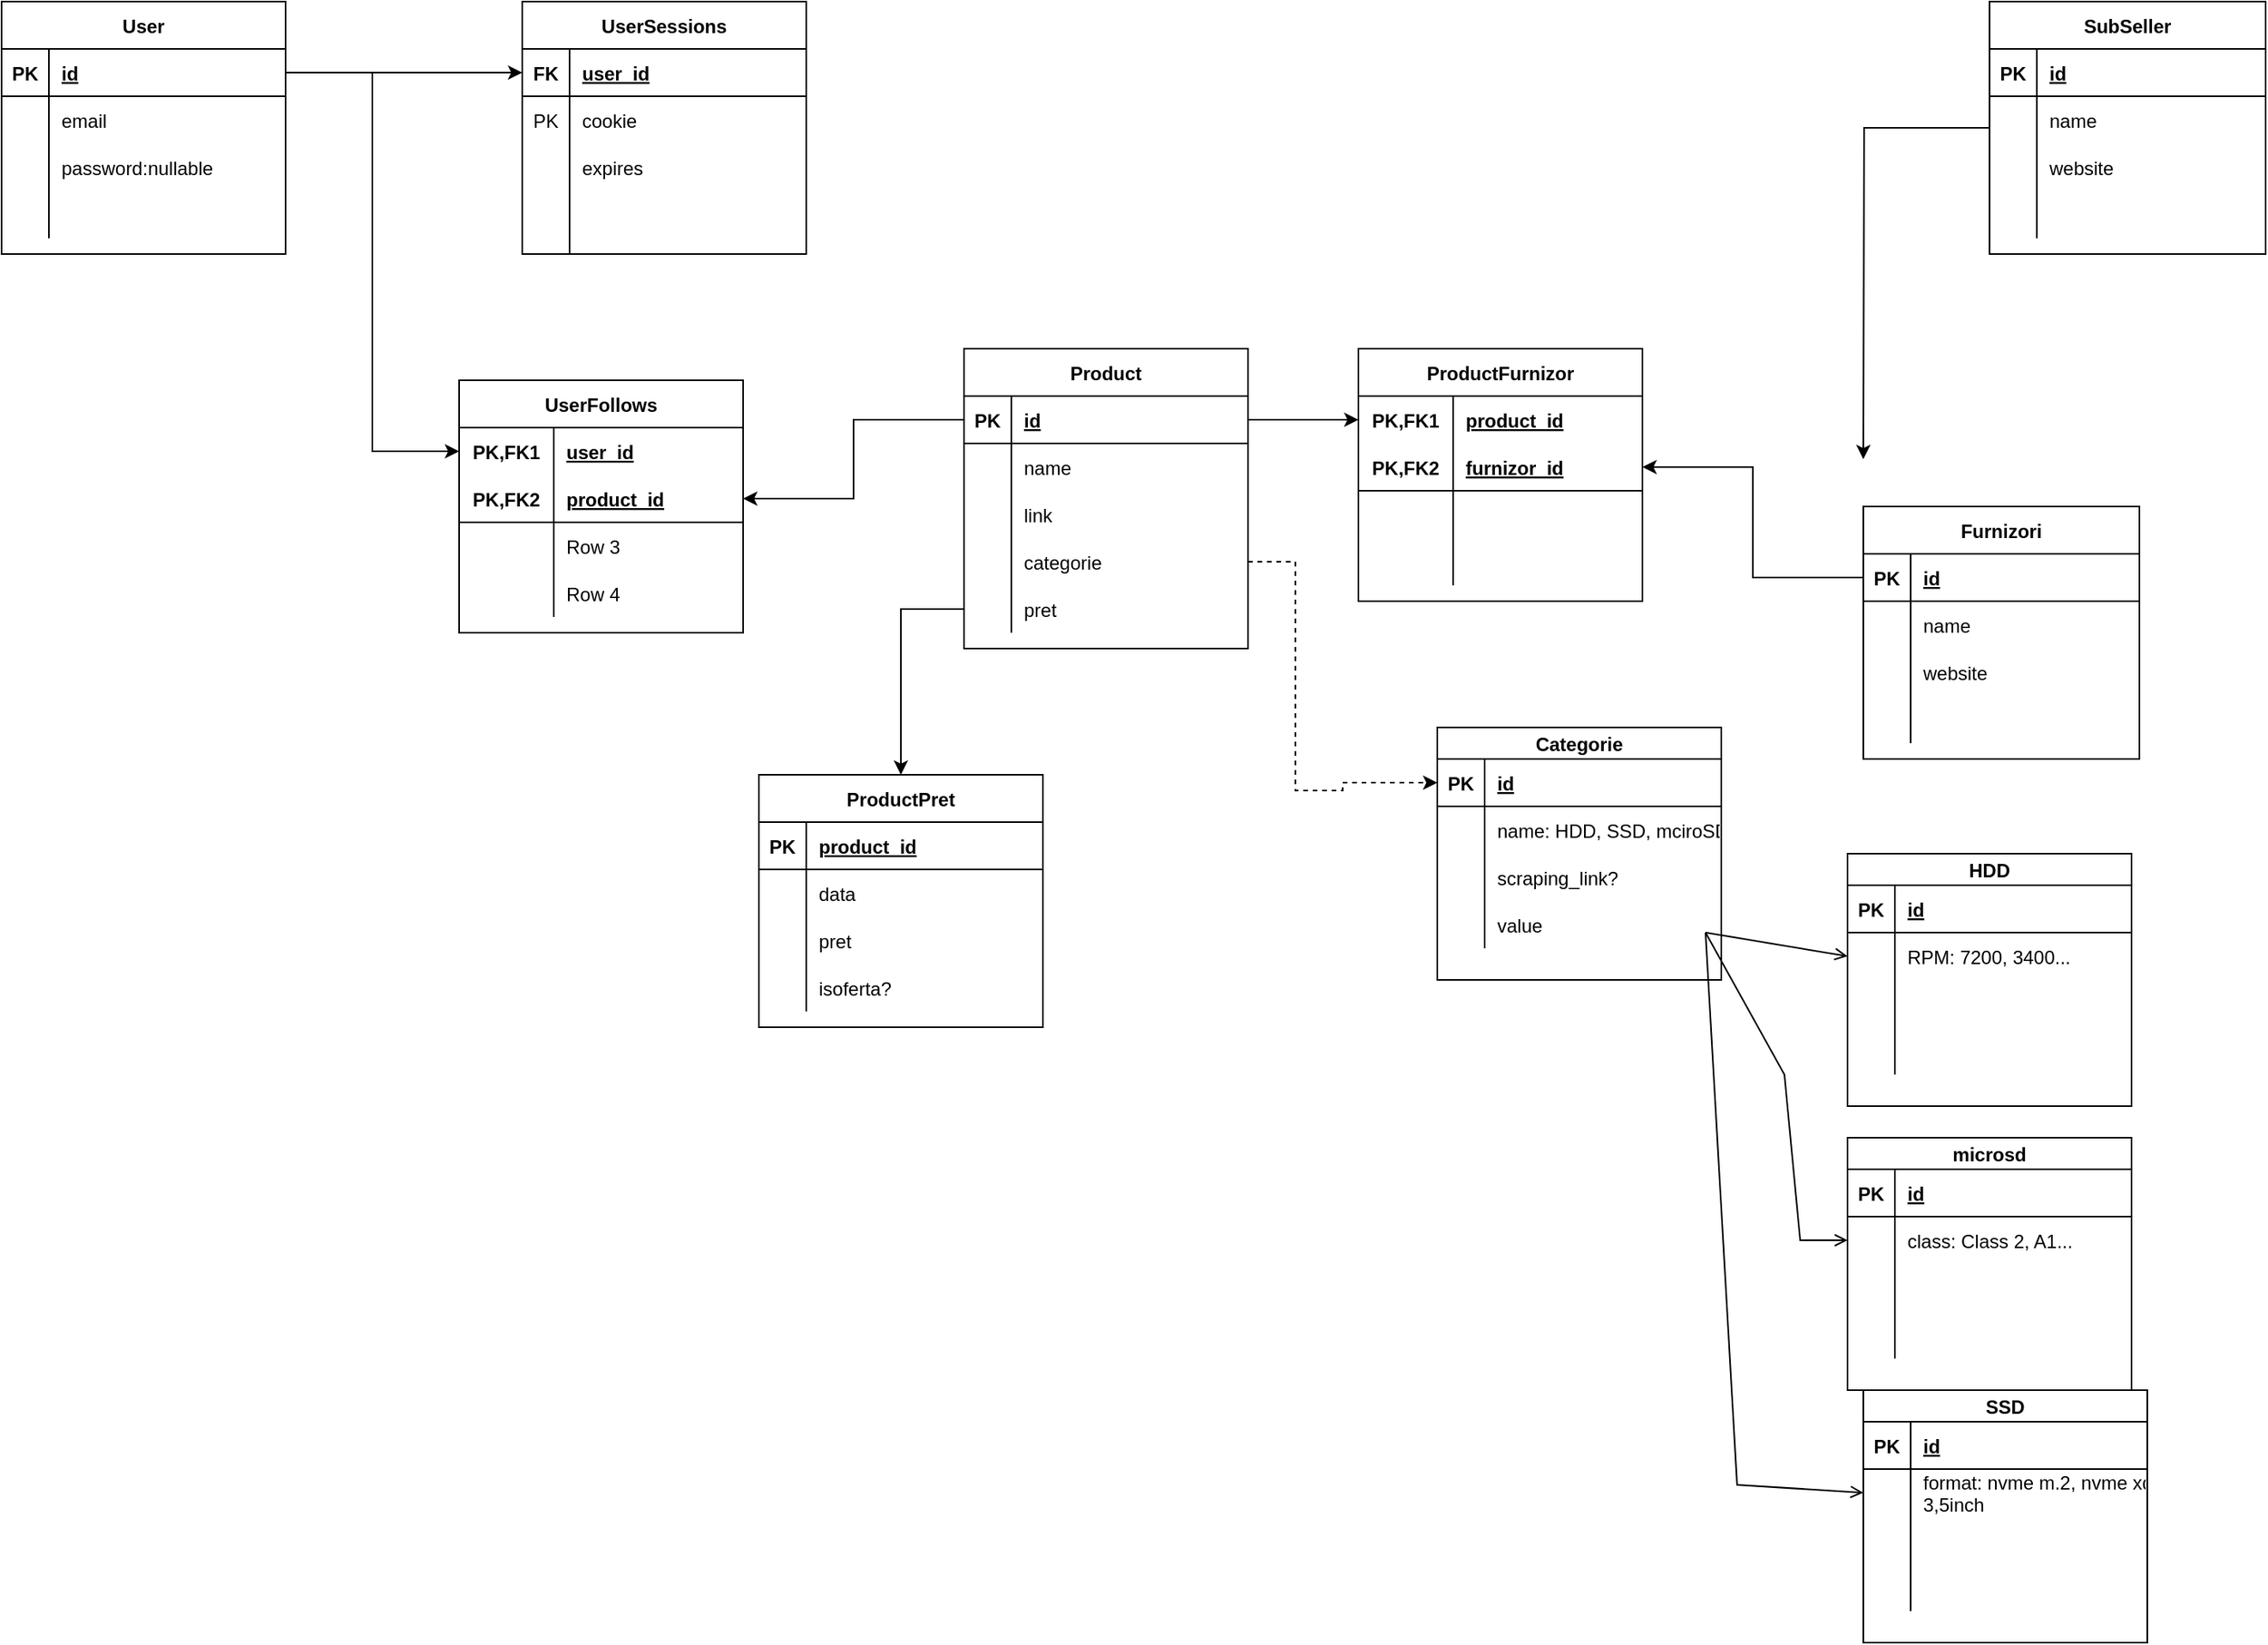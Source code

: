 <mxfile version="20.3.0" type="device"><diagram id="69BrEWIJDaSVekfmVVl4" name="Page-1"><mxGraphModel dx="970" dy="581" grid="1" gridSize="10" guides="1" tooltips="1" connect="1" arrows="1" fold="1" page="1" pageScale="1" pageWidth="850" pageHeight="1100" math="0" shadow="0"><root><mxCell id="0"/><mxCell id="1" parent="0"/><mxCell id="syxLD57yxDgX3P_CdUaL-1" value="User" style="shape=table;startSize=30;container=1;collapsible=1;childLayout=tableLayout;fixedRows=1;rowLines=0;fontStyle=1;align=center;resizeLast=1;" parent="1" vertex="1"><mxGeometry x="150" y="150" width="180" height="160" as="geometry"/></mxCell><mxCell id="syxLD57yxDgX3P_CdUaL-2" value="" style="shape=tableRow;horizontal=0;startSize=0;swimlaneHead=0;swimlaneBody=0;fillColor=none;collapsible=0;dropTarget=0;points=[[0,0.5],[1,0.5]];portConstraint=eastwest;top=0;left=0;right=0;bottom=1;" parent="syxLD57yxDgX3P_CdUaL-1" vertex="1"><mxGeometry y="30" width="180" height="30" as="geometry"/></mxCell><mxCell id="syxLD57yxDgX3P_CdUaL-3" value="PK" style="shape=partialRectangle;connectable=0;fillColor=none;top=0;left=0;bottom=0;right=0;fontStyle=1;overflow=hidden;" parent="syxLD57yxDgX3P_CdUaL-2" vertex="1"><mxGeometry width="30" height="30" as="geometry"><mxRectangle width="30" height="30" as="alternateBounds"/></mxGeometry></mxCell><mxCell id="syxLD57yxDgX3P_CdUaL-4" value="id" style="shape=partialRectangle;connectable=0;fillColor=none;top=0;left=0;bottom=0;right=0;align=left;spacingLeft=6;fontStyle=5;overflow=hidden;" parent="syxLD57yxDgX3P_CdUaL-2" vertex="1"><mxGeometry x="30" width="150" height="30" as="geometry"><mxRectangle width="150" height="30" as="alternateBounds"/></mxGeometry></mxCell><mxCell id="syxLD57yxDgX3P_CdUaL-5" value="" style="shape=tableRow;horizontal=0;startSize=0;swimlaneHead=0;swimlaneBody=0;fillColor=none;collapsible=0;dropTarget=0;points=[[0,0.5],[1,0.5]];portConstraint=eastwest;top=0;left=0;right=0;bottom=0;" parent="syxLD57yxDgX3P_CdUaL-1" vertex="1"><mxGeometry y="60" width="180" height="30" as="geometry"/></mxCell><mxCell id="syxLD57yxDgX3P_CdUaL-6" value="" style="shape=partialRectangle;connectable=0;fillColor=none;top=0;left=0;bottom=0;right=0;editable=1;overflow=hidden;" parent="syxLD57yxDgX3P_CdUaL-5" vertex="1"><mxGeometry width="30" height="30" as="geometry"><mxRectangle width="30" height="30" as="alternateBounds"/></mxGeometry></mxCell><mxCell id="syxLD57yxDgX3P_CdUaL-7" value="email" style="shape=partialRectangle;connectable=0;fillColor=none;top=0;left=0;bottom=0;right=0;align=left;spacingLeft=6;overflow=hidden;" parent="syxLD57yxDgX3P_CdUaL-5" vertex="1"><mxGeometry x="30" width="150" height="30" as="geometry"><mxRectangle width="150" height="30" as="alternateBounds"/></mxGeometry></mxCell><mxCell id="syxLD57yxDgX3P_CdUaL-8" value="" style="shape=tableRow;horizontal=0;startSize=0;swimlaneHead=0;swimlaneBody=0;fillColor=none;collapsible=0;dropTarget=0;points=[[0,0.5],[1,0.5]];portConstraint=eastwest;top=0;left=0;right=0;bottom=0;" parent="syxLD57yxDgX3P_CdUaL-1" vertex="1"><mxGeometry y="90" width="180" height="30" as="geometry"/></mxCell><mxCell id="syxLD57yxDgX3P_CdUaL-9" value="" style="shape=partialRectangle;connectable=0;fillColor=none;top=0;left=0;bottom=0;right=0;editable=1;overflow=hidden;" parent="syxLD57yxDgX3P_CdUaL-8" vertex="1"><mxGeometry width="30" height="30" as="geometry"><mxRectangle width="30" height="30" as="alternateBounds"/></mxGeometry></mxCell><mxCell id="syxLD57yxDgX3P_CdUaL-10" value="password:nullable" style="shape=partialRectangle;connectable=0;fillColor=none;top=0;left=0;bottom=0;right=0;align=left;spacingLeft=6;overflow=hidden;" parent="syxLD57yxDgX3P_CdUaL-8" vertex="1"><mxGeometry x="30" width="150" height="30" as="geometry"><mxRectangle width="150" height="30" as="alternateBounds"/></mxGeometry></mxCell><mxCell id="syxLD57yxDgX3P_CdUaL-11" value="" style="shape=tableRow;horizontal=0;startSize=0;swimlaneHead=0;swimlaneBody=0;fillColor=none;collapsible=0;dropTarget=0;points=[[0,0.5],[1,0.5]];portConstraint=eastwest;top=0;left=0;right=0;bottom=0;" parent="syxLD57yxDgX3P_CdUaL-1" vertex="1"><mxGeometry y="120" width="180" height="30" as="geometry"/></mxCell><mxCell id="syxLD57yxDgX3P_CdUaL-12" value="" style="shape=partialRectangle;connectable=0;fillColor=none;top=0;left=0;bottom=0;right=0;editable=1;overflow=hidden;" parent="syxLD57yxDgX3P_CdUaL-11" vertex="1"><mxGeometry width="30" height="30" as="geometry"><mxRectangle width="30" height="30" as="alternateBounds"/></mxGeometry></mxCell><mxCell id="syxLD57yxDgX3P_CdUaL-13" value="" style="shape=partialRectangle;connectable=0;fillColor=none;top=0;left=0;bottom=0;right=0;align=left;spacingLeft=6;overflow=hidden;" parent="syxLD57yxDgX3P_CdUaL-11" vertex="1"><mxGeometry x="30" width="150" height="30" as="geometry"><mxRectangle width="150" height="30" as="alternateBounds"/></mxGeometry></mxCell><mxCell id="syxLD57yxDgX3P_CdUaL-41" style="edgeStyle=orthogonalEdgeStyle;rounded=0;orthogonalLoop=1;jettySize=auto;html=1;entryX=0;entryY=0.5;entryDx=0;entryDy=0;" parent="1" source="syxLD57yxDgX3P_CdUaL-2" target="syxLD57yxDgX3P_CdUaL-46" edge="1"><mxGeometry relative="1" as="geometry"><mxPoint x="400" y="195" as="targetPoint"/></mxGeometry></mxCell><mxCell id="syxLD57yxDgX3P_CdUaL-45" value="UserSessions" style="shape=table;startSize=30;container=1;collapsible=1;childLayout=tableLayout;fixedRows=1;rowLines=0;fontStyle=1;align=center;resizeLast=1;" parent="1" vertex="1"><mxGeometry x="480" y="150" width="180" height="160" as="geometry"/></mxCell><mxCell id="syxLD57yxDgX3P_CdUaL-46" value="" style="shape=tableRow;horizontal=0;startSize=0;swimlaneHead=0;swimlaneBody=0;fillColor=none;collapsible=0;dropTarget=0;points=[[0,0.5],[1,0.5]];portConstraint=eastwest;top=0;left=0;right=0;bottom=1;" parent="syxLD57yxDgX3P_CdUaL-45" vertex="1"><mxGeometry y="30" width="180" height="30" as="geometry"/></mxCell><mxCell id="syxLD57yxDgX3P_CdUaL-47" value="FK" style="shape=partialRectangle;connectable=0;fillColor=none;top=0;left=0;bottom=0;right=0;fontStyle=1;overflow=hidden;" parent="syxLD57yxDgX3P_CdUaL-46" vertex="1"><mxGeometry width="30" height="30" as="geometry"><mxRectangle width="30" height="30" as="alternateBounds"/></mxGeometry></mxCell><mxCell id="syxLD57yxDgX3P_CdUaL-48" value="user_id" style="shape=partialRectangle;connectable=0;fillColor=none;top=0;left=0;bottom=0;right=0;align=left;spacingLeft=6;fontStyle=5;overflow=hidden;" parent="syxLD57yxDgX3P_CdUaL-46" vertex="1"><mxGeometry x="30" width="150" height="30" as="geometry"><mxRectangle width="150" height="30" as="alternateBounds"/></mxGeometry></mxCell><mxCell id="syxLD57yxDgX3P_CdUaL-49" value="" style="shape=tableRow;horizontal=0;startSize=0;swimlaneHead=0;swimlaneBody=0;fillColor=none;collapsible=0;dropTarget=0;points=[[0,0.5],[1,0.5]];portConstraint=eastwest;top=0;left=0;right=0;bottom=0;" parent="syxLD57yxDgX3P_CdUaL-45" vertex="1"><mxGeometry y="60" width="180" height="30" as="geometry"/></mxCell><mxCell id="syxLD57yxDgX3P_CdUaL-50" value="PK" style="shape=partialRectangle;connectable=0;fillColor=none;top=0;left=0;bottom=0;right=0;editable=1;overflow=hidden;" parent="syxLD57yxDgX3P_CdUaL-49" vertex="1"><mxGeometry width="30" height="30" as="geometry"><mxRectangle width="30" height="30" as="alternateBounds"/></mxGeometry></mxCell><mxCell id="syxLD57yxDgX3P_CdUaL-51" value="cookie" style="shape=partialRectangle;connectable=0;fillColor=none;top=0;left=0;bottom=0;right=0;align=left;spacingLeft=6;overflow=hidden;" parent="syxLD57yxDgX3P_CdUaL-49" vertex="1"><mxGeometry x="30" width="150" height="30" as="geometry"><mxRectangle width="150" height="30" as="alternateBounds"/></mxGeometry></mxCell><mxCell id="syxLD57yxDgX3P_CdUaL-52" value="" style="shape=tableRow;horizontal=0;startSize=0;swimlaneHead=0;swimlaneBody=0;fillColor=none;collapsible=0;dropTarget=0;points=[[0,0.5],[1,0.5]];portConstraint=eastwest;top=0;left=0;right=0;bottom=0;" parent="syxLD57yxDgX3P_CdUaL-45" vertex="1"><mxGeometry y="90" width="180" height="30" as="geometry"/></mxCell><mxCell id="syxLD57yxDgX3P_CdUaL-53" value="" style="shape=partialRectangle;connectable=0;fillColor=none;top=0;left=0;bottom=0;right=0;editable=1;overflow=hidden;" parent="syxLD57yxDgX3P_CdUaL-52" vertex="1"><mxGeometry width="30" height="30" as="geometry"><mxRectangle width="30" height="30" as="alternateBounds"/></mxGeometry></mxCell><mxCell id="syxLD57yxDgX3P_CdUaL-54" value="expires" style="shape=partialRectangle;connectable=0;fillColor=none;top=0;left=0;bottom=0;right=0;align=left;spacingLeft=6;overflow=hidden;" parent="syxLD57yxDgX3P_CdUaL-52" vertex="1"><mxGeometry x="30" width="150" height="30" as="geometry"><mxRectangle width="150" height="30" as="alternateBounds"/></mxGeometry></mxCell><mxCell id="syxLD57yxDgX3P_CdUaL-55" value="" style="shape=tableRow;horizontal=0;startSize=0;swimlaneHead=0;swimlaneBody=0;fillColor=none;collapsible=0;dropTarget=0;points=[[0,0.5],[1,0.5]];portConstraint=eastwest;top=0;left=0;right=0;bottom=0;" parent="syxLD57yxDgX3P_CdUaL-45" vertex="1"><mxGeometry y="120" width="180" height="20" as="geometry"/></mxCell><mxCell id="syxLD57yxDgX3P_CdUaL-56" value="" style="shape=partialRectangle;connectable=0;fillColor=none;top=0;left=0;bottom=0;right=0;editable=1;overflow=hidden;" parent="syxLD57yxDgX3P_CdUaL-55" vertex="1"><mxGeometry width="30" height="20" as="geometry"><mxRectangle width="30" height="20" as="alternateBounds"/></mxGeometry></mxCell><mxCell id="syxLD57yxDgX3P_CdUaL-57" value="" style="shape=partialRectangle;connectable=0;fillColor=none;top=0;left=0;bottom=0;right=0;align=left;spacingLeft=6;overflow=hidden;" parent="syxLD57yxDgX3P_CdUaL-55" vertex="1"><mxGeometry x="30" width="150" height="20" as="geometry"><mxRectangle width="150" height="20" as="alternateBounds"/></mxGeometry></mxCell><mxCell id="CBJmecD5SYrGnv1BbKPf-1" value="" style="shape=tableRow;horizontal=0;startSize=0;swimlaneHead=0;swimlaneBody=0;fillColor=none;collapsible=0;dropTarget=0;points=[[0,0.5],[1,0.5]];portConstraint=eastwest;top=0;left=0;right=0;bottom=0;" vertex="1" parent="syxLD57yxDgX3P_CdUaL-45"><mxGeometry y="140" width="180" height="20" as="geometry"/></mxCell><mxCell id="CBJmecD5SYrGnv1BbKPf-2" value="" style="shape=partialRectangle;connectable=0;fillColor=none;top=0;left=0;bottom=0;right=0;editable=1;overflow=hidden;" vertex="1" parent="CBJmecD5SYrGnv1BbKPf-1"><mxGeometry width="30" height="20" as="geometry"><mxRectangle width="30" height="20" as="alternateBounds"/></mxGeometry></mxCell><mxCell id="CBJmecD5SYrGnv1BbKPf-3" value="" style="shape=partialRectangle;connectable=0;fillColor=none;top=0;left=0;bottom=0;right=0;align=left;spacingLeft=6;overflow=hidden;" vertex="1" parent="CBJmecD5SYrGnv1BbKPf-1"><mxGeometry x="30" width="150" height="20" as="geometry"><mxRectangle width="150" height="20" as="alternateBounds"/></mxGeometry></mxCell><mxCell id="syxLD57yxDgX3P_CdUaL-72" style="edgeStyle=orthogonalEdgeStyle;rounded=0;orthogonalLoop=1;jettySize=auto;html=1;entryX=0;entryY=0.5;entryDx=0;entryDy=0;" parent="1" source="syxLD57yxDgX3P_CdUaL-2" target="syxLD57yxDgX3P_CdUaL-74" edge="1"><mxGeometry relative="1" as="geometry"><mxPoint x="390" y="405" as="targetPoint"/></mxGeometry></mxCell><mxCell id="syxLD57yxDgX3P_CdUaL-73" value="UserFollows" style="shape=table;startSize=30;container=1;collapsible=1;childLayout=tableLayout;fixedRows=1;rowLines=0;fontStyle=1;align=center;resizeLast=1;" parent="1" vertex="1"><mxGeometry x="440" y="390" width="180" height="160" as="geometry"/></mxCell><mxCell id="syxLD57yxDgX3P_CdUaL-74" value="" style="shape=tableRow;horizontal=0;startSize=0;swimlaneHead=0;swimlaneBody=0;fillColor=none;collapsible=0;dropTarget=0;points=[[0,0.5],[1,0.5]];portConstraint=eastwest;top=0;left=0;right=0;bottom=0;" parent="syxLD57yxDgX3P_CdUaL-73" vertex="1"><mxGeometry y="30" width="180" height="30" as="geometry"/></mxCell><mxCell id="syxLD57yxDgX3P_CdUaL-75" value="PK,FK1" style="shape=partialRectangle;connectable=0;fillColor=none;top=0;left=0;bottom=0;right=0;fontStyle=1;overflow=hidden;" parent="syxLD57yxDgX3P_CdUaL-74" vertex="1"><mxGeometry width="60" height="30" as="geometry"><mxRectangle width="60" height="30" as="alternateBounds"/></mxGeometry></mxCell><mxCell id="syxLD57yxDgX3P_CdUaL-76" value="user_id" style="shape=partialRectangle;connectable=0;fillColor=none;top=0;left=0;bottom=0;right=0;align=left;spacingLeft=6;fontStyle=5;overflow=hidden;" parent="syxLD57yxDgX3P_CdUaL-74" vertex="1"><mxGeometry x="60" width="120" height="30" as="geometry"><mxRectangle width="120" height="30" as="alternateBounds"/></mxGeometry></mxCell><mxCell id="syxLD57yxDgX3P_CdUaL-77" value="" style="shape=tableRow;horizontal=0;startSize=0;swimlaneHead=0;swimlaneBody=0;fillColor=none;collapsible=0;dropTarget=0;points=[[0,0.5],[1,0.5]];portConstraint=eastwest;top=0;left=0;right=0;bottom=1;" parent="syxLD57yxDgX3P_CdUaL-73" vertex="1"><mxGeometry y="60" width="180" height="30" as="geometry"/></mxCell><mxCell id="syxLD57yxDgX3P_CdUaL-78" value="PK,FK2" style="shape=partialRectangle;connectable=0;fillColor=none;top=0;left=0;bottom=0;right=0;fontStyle=1;overflow=hidden;" parent="syxLD57yxDgX3P_CdUaL-77" vertex="1"><mxGeometry width="60" height="30" as="geometry"><mxRectangle width="60" height="30" as="alternateBounds"/></mxGeometry></mxCell><mxCell id="syxLD57yxDgX3P_CdUaL-79" value="product_id" style="shape=partialRectangle;connectable=0;fillColor=none;top=0;left=0;bottom=0;right=0;align=left;spacingLeft=6;fontStyle=5;overflow=hidden;" parent="syxLD57yxDgX3P_CdUaL-77" vertex="1"><mxGeometry x="60" width="120" height="30" as="geometry"><mxRectangle width="120" height="30" as="alternateBounds"/></mxGeometry></mxCell><mxCell id="syxLD57yxDgX3P_CdUaL-80" value="" style="shape=tableRow;horizontal=0;startSize=0;swimlaneHead=0;swimlaneBody=0;fillColor=none;collapsible=0;dropTarget=0;points=[[0,0.5],[1,0.5]];portConstraint=eastwest;top=0;left=0;right=0;bottom=0;" parent="syxLD57yxDgX3P_CdUaL-73" vertex="1"><mxGeometry y="90" width="180" height="30" as="geometry"/></mxCell><mxCell id="syxLD57yxDgX3P_CdUaL-81" value="" style="shape=partialRectangle;connectable=0;fillColor=none;top=0;left=0;bottom=0;right=0;editable=1;overflow=hidden;" parent="syxLD57yxDgX3P_CdUaL-80" vertex="1"><mxGeometry width="60" height="30" as="geometry"><mxRectangle width="60" height="30" as="alternateBounds"/></mxGeometry></mxCell><mxCell id="syxLD57yxDgX3P_CdUaL-82" value="Row 3" style="shape=partialRectangle;connectable=0;fillColor=none;top=0;left=0;bottom=0;right=0;align=left;spacingLeft=6;overflow=hidden;" parent="syxLD57yxDgX3P_CdUaL-80" vertex="1"><mxGeometry x="60" width="120" height="30" as="geometry"><mxRectangle width="120" height="30" as="alternateBounds"/></mxGeometry></mxCell><mxCell id="syxLD57yxDgX3P_CdUaL-83" value="" style="shape=tableRow;horizontal=0;startSize=0;swimlaneHead=0;swimlaneBody=0;fillColor=none;collapsible=0;dropTarget=0;points=[[0,0.5],[1,0.5]];portConstraint=eastwest;top=0;left=0;right=0;bottom=0;" parent="syxLD57yxDgX3P_CdUaL-73" vertex="1"><mxGeometry y="120" width="180" height="30" as="geometry"/></mxCell><mxCell id="syxLD57yxDgX3P_CdUaL-84" value="" style="shape=partialRectangle;connectable=0;fillColor=none;top=0;left=0;bottom=0;right=0;editable=1;overflow=hidden;" parent="syxLD57yxDgX3P_CdUaL-83" vertex="1"><mxGeometry width="60" height="30" as="geometry"><mxRectangle width="60" height="30" as="alternateBounds"/></mxGeometry></mxCell><mxCell id="syxLD57yxDgX3P_CdUaL-85" value="Row 4" style="shape=partialRectangle;connectable=0;fillColor=none;top=0;left=0;bottom=0;right=0;align=left;spacingLeft=6;overflow=hidden;" parent="syxLD57yxDgX3P_CdUaL-83" vertex="1"><mxGeometry x="60" width="120" height="30" as="geometry"><mxRectangle width="120" height="30" as="alternateBounds"/></mxGeometry></mxCell><mxCell id="syxLD57yxDgX3P_CdUaL-86" value="Product" style="shape=table;startSize=30;container=1;collapsible=1;childLayout=tableLayout;fixedRows=1;rowLines=0;fontStyle=1;align=center;resizeLast=1;" parent="1" vertex="1"><mxGeometry x="760" y="370" width="180" height="190" as="geometry"/></mxCell><mxCell id="syxLD57yxDgX3P_CdUaL-87" value="" style="shape=tableRow;horizontal=0;startSize=0;swimlaneHead=0;swimlaneBody=0;fillColor=none;collapsible=0;dropTarget=0;points=[[0,0.5],[1,0.5]];portConstraint=eastwest;top=0;left=0;right=0;bottom=1;" parent="syxLD57yxDgX3P_CdUaL-86" vertex="1"><mxGeometry y="30" width="180" height="30" as="geometry"/></mxCell><mxCell id="syxLD57yxDgX3P_CdUaL-88" value="PK" style="shape=partialRectangle;connectable=0;fillColor=none;top=0;left=0;bottom=0;right=0;fontStyle=1;overflow=hidden;" parent="syxLD57yxDgX3P_CdUaL-87" vertex="1"><mxGeometry width="30" height="30" as="geometry"><mxRectangle width="30" height="30" as="alternateBounds"/></mxGeometry></mxCell><mxCell id="syxLD57yxDgX3P_CdUaL-89" value="id" style="shape=partialRectangle;connectable=0;fillColor=none;top=0;left=0;bottom=0;right=0;align=left;spacingLeft=6;fontStyle=5;overflow=hidden;" parent="syxLD57yxDgX3P_CdUaL-87" vertex="1"><mxGeometry x="30" width="150" height="30" as="geometry"><mxRectangle width="150" height="30" as="alternateBounds"/></mxGeometry></mxCell><mxCell id="syxLD57yxDgX3P_CdUaL-90" value="" style="shape=tableRow;horizontal=0;startSize=0;swimlaneHead=0;swimlaneBody=0;fillColor=none;collapsible=0;dropTarget=0;points=[[0,0.5],[1,0.5]];portConstraint=eastwest;top=0;left=0;right=0;bottom=0;" parent="syxLD57yxDgX3P_CdUaL-86" vertex="1"><mxGeometry y="60" width="180" height="30" as="geometry"/></mxCell><mxCell id="syxLD57yxDgX3P_CdUaL-91" value="" style="shape=partialRectangle;connectable=0;fillColor=none;top=0;left=0;bottom=0;right=0;editable=1;overflow=hidden;" parent="syxLD57yxDgX3P_CdUaL-90" vertex="1"><mxGeometry width="30" height="30" as="geometry"><mxRectangle width="30" height="30" as="alternateBounds"/></mxGeometry></mxCell><mxCell id="syxLD57yxDgX3P_CdUaL-92" value="name" style="shape=partialRectangle;connectable=0;fillColor=none;top=0;left=0;bottom=0;right=0;align=left;spacingLeft=6;overflow=hidden;" parent="syxLD57yxDgX3P_CdUaL-90" vertex="1"><mxGeometry x="30" width="150" height="30" as="geometry"><mxRectangle width="150" height="30" as="alternateBounds"/></mxGeometry></mxCell><mxCell id="syxLD57yxDgX3P_CdUaL-93" value="" style="shape=tableRow;horizontal=0;startSize=0;swimlaneHead=0;swimlaneBody=0;fillColor=none;collapsible=0;dropTarget=0;points=[[0,0.5],[1,0.5]];portConstraint=eastwest;top=0;left=0;right=0;bottom=0;" parent="syxLD57yxDgX3P_CdUaL-86" vertex="1"><mxGeometry y="90" width="180" height="30" as="geometry"/></mxCell><mxCell id="syxLD57yxDgX3P_CdUaL-94" value="" style="shape=partialRectangle;connectable=0;fillColor=none;top=0;left=0;bottom=0;right=0;editable=1;overflow=hidden;" parent="syxLD57yxDgX3P_CdUaL-93" vertex="1"><mxGeometry width="30" height="30" as="geometry"><mxRectangle width="30" height="30" as="alternateBounds"/></mxGeometry></mxCell><mxCell id="syxLD57yxDgX3P_CdUaL-95" value="link" style="shape=partialRectangle;connectable=0;fillColor=none;top=0;left=0;bottom=0;right=0;align=left;spacingLeft=6;overflow=hidden;" parent="syxLD57yxDgX3P_CdUaL-93" vertex="1"><mxGeometry x="30" width="150" height="30" as="geometry"><mxRectangle width="150" height="30" as="alternateBounds"/></mxGeometry></mxCell><mxCell id="syxLD57yxDgX3P_CdUaL-96" value="" style="shape=tableRow;horizontal=0;startSize=0;swimlaneHead=0;swimlaneBody=0;fillColor=none;collapsible=0;dropTarget=0;points=[[0,0.5],[1,0.5]];portConstraint=eastwest;top=0;left=0;right=0;bottom=0;" parent="syxLD57yxDgX3P_CdUaL-86" vertex="1"><mxGeometry y="120" width="180" height="30" as="geometry"/></mxCell><mxCell id="syxLD57yxDgX3P_CdUaL-97" value="" style="shape=partialRectangle;connectable=0;fillColor=none;top=0;left=0;bottom=0;right=0;editable=1;overflow=hidden;" parent="syxLD57yxDgX3P_CdUaL-96" vertex="1"><mxGeometry width="30" height="30" as="geometry"><mxRectangle width="30" height="30" as="alternateBounds"/></mxGeometry></mxCell><mxCell id="syxLD57yxDgX3P_CdUaL-98" value="categorie" style="shape=partialRectangle;connectable=0;fillColor=none;top=0;left=0;bottom=0;right=0;align=left;spacingLeft=6;overflow=hidden;" parent="syxLD57yxDgX3P_CdUaL-96" vertex="1"><mxGeometry x="30" width="150" height="30" as="geometry"><mxRectangle width="150" height="30" as="alternateBounds"/></mxGeometry></mxCell><mxCell id="syxLD57yxDgX3P_CdUaL-169" value="" style="shape=tableRow;horizontal=0;startSize=0;swimlaneHead=0;swimlaneBody=0;fillColor=none;collapsible=0;dropTarget=0;points=[[0,0.5],[1,0.5]];portConstraint=eastwest;top=0;left=0;right=0;bottom=0;" parent="syxLD57yxDgX3P_CdUaL-86" vertex="1"><mxGeometry y="150" width="180" height="30" as="geometry"/></mxCell><mxCell id="syxLD57yxDgX3P_CdUaL-170" value="" style="shape=partialRectangle;connectable=0;fillColor=none;top=0;left=0;bottom=0;right=0;editable=1;overflow=hidden;" parent="syxLD57yxDgX3P_CdUaL-169" vertex="1"><mxGeometry width="30" height="30" as="geometry"><mxRectangle width="30" height="30" as="alternateBounds"/></mxGeometry></mxCell><mxCell id="syxLD57yxDgX3P_CdUaL-171" value="pret" style="shape=partialRectangle;connectable=0;fillColor=none;top=0;left=0;bottom=0;right=0;align=left;spacingLeft=6;overflow=hidden;" parent="syxLD57yxDgX3P_CdUaL-169" vertex="1"><mxGeometry x="30" width="150" height="30" as="geometry"><mxRectangle width="150" height="30" as="alternateBounds"/></mxGeometry></mxCell><mxCell id="syxLD57yxDgX3P_CdUaL-99" style="edgeStyle=orthogonalEdgeStyle;rounded=0;orthogonalLoop=1;jettySize=auto;html=1;entryX=1;entryY=0.5;entryDx=0;entryDy=0;" parent="1" source="syxLD57yxDgX3P_CdUaL-87" target="syxLD57yxDgX3P_CdUaL-77" edge="1"><mxGeometry relative="1" as="geometry"/></mxCell><mxCell id="syxLD57yxDgX3P_CdUaL-100" value="Furnizori" style="shape=table;startSize=30;container=1;collapsible=1;childLayout=tableLayout;fixedRows=1;rowLines=0;fontStyle=1;align=center;resizeLast=1;" parent="1" vertex="1"><mxGeometry x="1330" y="470" width="175" height="160" as="geometry"/></mxCell><mxCell id="syxLD57yxDgX3P_CdUaL-101" value="" style="shape=tableRow;horizontal=0;startSize=0;swimlaneHead=0;swimlaneBody=0;fillColor=none;collapsible=0;dropTarget=0;points=[[0,0.5],[1,0.5]];portConstraint=eastwest;top=0;left=0;right=0;bottom=1;" parent="syxLD57yxDgX3P_CdUaL-100" vertex="1"><mxGeometry y="30" width="175" height="30" as="geometry"/></mxCell><mxCell id="syxLD57yxDgX3P_CdUaL-102" value="PK" style="shape=partialRectangle;connectable=0;fillColor=none;top=0;left=0;bottom=0;right=0;fontStyle=1;overflow=hidden;" parent="syxLD57yxDgX3P_CdUaL-101" vertex="1"><mxGeometry width="30" height="30" as="geometry"><mxRectangle width="30" height="30" as="alternateBounds"/></mxGeometry></mxCell><mxCell id="syxLD57yxDgX3P_CdUaL-103" value="id" style="shape=partialRectangle;connectable=0;fillColor=none;top=0;left=0;bottom=0;right=0;align=left;spacingLeft=6;fontStyle=5;overflow=hidden;" parent="syxLD57yxDgX3P_CdUaL-101" vertex="1"><mxGeometry x="30" width="145" height="30" as="geometry"><mxRectangle width="145" height="30" as="alternateBounds"/></mxGeometry></mxCell><mxCell id="syxLD57yxDgX3P_CdUaL-104" value="" style="shape=tableRow;horizontal=0;startSize=0;swimlaneHead=0;swimlaneBody=0;fillColor=none;collapsible=0;dropTarget=0;points=[[0,0.5],[1,0.5]];portConstraint=eastwest;top=0;left=0;right=0;bottom=0;" parent="syxLD57yxDgX3P_CdUaL-100" vertex="1"><mxGeometry y="60" width="175" height="30" as="geometry"/></mxCell><mxCell id="syxLD57yxDgX3P_CdUaL-105" value="" style="shape=partialRectangle;connectable=0;fillColor=none;top=0;left=0;bottom=0;right=0;editable=1;overflow=hidden;" parent="syxLD57yxDgX3P_CdUaL-104" vertex="1"><mxGeometry width="30" height="30" as="geometry"><mxRectangle width="30" height="30" as="alternateBounds"/></mxGeometry></mxCell><mxCell id="syxLD57yxDgX3P_CdUaL-106" value="name" style="shape=partialRectangle;connectable=0;fillColor=none;top=0;left=0;bottom=0;right=0;align=left;spacingLeft=6;overflow=hidden;" parent="syxLD57yxDgX3P_CdUaL-104" vertex="1"><mxGeometry x="30" width="145" height="30" as="geometry"><mxRectangle width="145" height="30" as="alternateBounds"/></mxGeometry></mxCell><mxCell id="syxLD57yxDgX3P_CdUaL-107" value="" style="shape=tableRow;horizontal=0;startSize=0;swimlaneHead=0;swimlaneBody=0;fillColor=none;collapsible=0;dropTarget=0;points=[[0,0.5],[1,0.5]];portConstraint=eastwest;top=0;left=0;right=0;bottom=0;" parent="syxLD57yxDgX3P_CdUaL-100" vertex="1"><mxGeometry y="90" width="175" height="30" as="geometry"/></mxCell><mxCell id="syxLD57yxDgX3P_CdUaL-108" value="" style="shape=partialRectangle;connectable=0;fillColor=none;top=0;left=0;bottom=0;right=0;editable=1;overflow=hidden;" parent="syxLD57yxDgX3P_CdUaL-107" vertex="1"><mxGeometry width="30" height="30" as="geometry"><mxRectangle width="30" height="30" as="alternateBounds"/></mxGeometry></mxCell><mxCell id="syxLD57yxDgX3P_CdUaL-109" value="website" style="shape=partialRectangle;connectable=0;fillColor=none;top=0;left=0;bottom=0;right=0;align=left;spacingLeft=6;overflow=hidden;" parent="syxLD57yxDgX3P_CdUaL-107" vertex="1"><mxGeometry x="30" width="145" height="30" as="geometry"><mxRectangle width="145" height="30" as="alternateBounds"/></mxGeometry></mxCell><mxCell id="syxLD57yxDgX3P_CdUaL-110" value="" style="shape=tableRow;horizontal=0;startSize=0;swimlaneHead=0;swimlaneBody=0;fillColor=none;collapsible=0;dropTarget=0;points=[[0,0.5],[1,0.5]];portConstraint=eastwest;top=0;left=0;right=0;bottom=0;" parent="syxLD57yxDgX3P_CdUaL-100" vertex="1"><mxGeometry y="120" width="175" height="30" as="geometry"/></mxCell><mxCell id="syxLD57yxDgX3P_CdUaL-111" value="" style="shape=partialRectangle;connectable=0;fillColor=none;top=0;left=0;bottom=0;right=0;editable=1;overflow=hidden;" parent="syxLD57yxDgX3P_CdUaL-110" vertex="1"><mxGeometry width="30" height="30" as="geometry"><mxRectangle width="30" height="30" as="alternateBounds"/></mxGeometry></mxCell><mxCell id="syxLD57yxDgX3P_CdUaL-112" value="" style="shape=partialRectangle;connectable=0;fillColor=none;top=0;left=0;bottom=0;right=0;align=left;spacingLeft=6;overflow=hidden;" parent="syxLD57yxDgX3P_CdUaL-110" vertex="1"><mxGeometry x="30" width="145" height="30" as="geometry"><mxRectangle width="145" height="30" as="alternateBounds"/></mxGeometry></mxCell><mxCell id="syxLD57yxDgX3P_CdUaL-127" style="edgeStyle=orthogonalEdgeStyle;rounded=0;orthogonalLoop=1;jettySize=auto;html=1;entryX=1;entryY=0.5;entryDx=0;entryDy=0;" parent="1" source="syxLD57yxDgX3P_CdUaL-101" target="syxLD57yxDgX3P_CdUaL-132" edge="1"><mxGeometry relative="1" as="geometry"><mxPoint x="1330" y="436" as="targetPoint"/></mxGeometry></mxCell><mxCell id="syxLD57yxDgX3P_CdUaL-128" value="ProductFurnizor" style="shape=table;startSize=30;container=1;collapsible=1;childLayout=tableLayout;fixedRows=1;rowLines=0;fontStyle=1;align=center;resizeLast=1;" parent="1" vertex="1"><mxGeometry x="1010" y="370" width="180" height="160" as="geometry"/></mxCell><mxCell id="syxLD57yxDgX3P_CdUaL-129" value="" style="shape=tableRow;horizontal=0;startSize=0;swimlaneHead=0;swimlaneBody=0;fillColor=none;collapsible=0;dropTarget=0;points=[[0,0.5],[1,0.5]];portConstraint=eastwest;top=0;left=0;right=0;bottom=0;" parent="syxLD57yxDgX3P_CdUaL-128" vertex="1"><mxGeometry y="30" width="180" height="30" as="geometry"/></mxCell><mxCell id="syxLD57yxDgX3P_CdUaL-130" value="PK,FK1" style="shape=partialRectangle;connectable=0;fillColor=none;top=0;left=0;bottom=0;right=0;fontStyle=1;overflow=hidden;" parent="syxLD57yxDgX3P_CdUaL-129" vertex="1"><mxGeometry width="60" height="30" as="geometry"><mxRectangle width="60" height="30" as="alternateBounds"/></mxGeometry></mxCell><mxCell id="syxLD57yxDgX3P_CdUaL-131" value="product_id" style="shape=partialRectangle;connectable=0;fillColor=none;top=0;left=0;bottom=0;right=0;align=left;spacingLeft=6;fontStyle=5;overflow=hidden;" parent="syxLD57yxDgX3P_CdUaL-129" vertex="1"><mxGeometry x="60" width="120" height="30" as="geometry"><mxRectangle width="120" height="30" as="alternateBounds"/></mxGeometry></mxCell><mxCell id="syxLD57yxDgX3P_CdUaL-132" value="" style="shape=tableRow;horizontal=0;startSize=0;swimlaneHead=0;swimlaneBody=0;fillColor=none;collapsible=0;dropTarget=0;points=[[0,0.5],[1,0.5]];portConstraint=eastwest;top=0;left=0;right=0;bottom=1;" parent="syxLD57yxDgX3P_CdUaL-128" vertex="1"><mxGeometry y="60" width="180" height="30" as="geometry"/></mxCell><mxCell id="syxLD57yxDgX3P_CdUaL-133" value="PK,FK2" style="shape=partialRectangle;connectable=0;fillColor=none;top=0;left=0;bottom=0;right=0;fontStyle=1;overflow=hidden;" parent="syxLD57yxDgX3P_CdUaL-132" vertex="1"><mxGeometry width="60" height="30" as="geometry"><mxRectangle width="60" height="30" as="alternateBounds"/></mxGeometry></mxCell><mxCell id="syxLD57yxDgX3P_CdUaL-134" value="furnizor_id" style="shape=partialRectangle;connectable=0;fillColor=none;top=0;left=0;bottom=0;right=0;align=left;spacingLeft=6;fontStyle=5;overflow=hidden;" parent="syxLD57yxDgX3P_CdUaL-132" vertex="1"><mxGeometry x="60" width="120" height="30" as="geometry"><mxRectangle width="120" height="30" as="alternateBounds"/></mxGeometry></mxCell><mxCell id="syxLD57yxDgX3P_CdUaL-135" value="" style="shape=tableRow;horizontal=0;startSize=0;swimlaneHead=0;swimlaneBody=0;fillColor=none;collapsible=0;dropTarget=0;points=[[0,0.5],[1,0.5]];portConstraint=eastwest;top=0;left=0;right=0;bottom=0;" parent="syxLD57yxDgX3P_CdUaL-128" vertex="1"><mxGeometry y="90" width="180" height="30" as="geometry"/></mxCell><mxCell id="syxLD57yxDgX3P_CdUaL-136" value="" style="shape=partialRectangle;connectable=0;fillColor=none;top=0;left=0;bottom=0;right=0;editable=1;overflow=hidden;" parent="syxLD57yxDgX3P_CdUaL-135" vertex="1"><mxGeometry width="60" height="30" as="geometry"><mxRectangle width="60" height="30" as="alternateBounds"/></mxGeometry></mxCell><mxCell id="syxLD57yxDgX3P_CdUaL-137" value="" style="shape=partialRectangle;connectable=0;fillColor=none;top=0;left=0;bottom=0;right=0;align=left;spacingLeft=6;overflow=hidden;" parent="syxLD57yxDgX3P_CdUaL-135" vertex="1"><mxGeometry x="60" width="120" height="30" as="geometry"><mxRectangle width="120" height="30" as="alternateBounds"/></mxGeometry></mxCell><mxCell id="syxLD57yxDgX3P_CdUaL-138" value="" style="shape=tableRow;horizontal=0;startSize=0;swimlaneHead=0;swimlaneBody=0;fillColor=none;collapsible=0;dropTarget=0;points=[[0,0.5],[1,0.5]];portConstraint=eastwest;top=0;left=0;right=0;bottom=0;" parent="syxLD57yxDgX3P_CdUaL-128" vertex="1"><mxGeometry y="120" width="180" height="30" as="geometry"/></mxCell><mxCell id="syxLD57yxDgX3P_CdUaL-139" value="" style="shape=partialRectangle;connectable=0;fillColor=none;top=0;left=0;bottom=0;right=0;editable=1;overflow=hidden;" parent="syxLD57yxDgX3P_CdUaL-138" vertex="1"><mxGeometry width="60" height="30" as="geometry"><mxRectangle width="60" height="30" as="alternateBounds"/></mxGeometry></mxCell><mxCell id="syxLD57yxDgX3P_CdUaL-140" value="" style="shape=partialRectangle;connectable=0;fillColor=none;top=0;left=0;bottom=0;right=0;align=left;spacingLeft=6;overflow=hidden;" parent="syxLD57yxDgX3P_CdUaL-138" vertex="1"><mxGeometry x="60" width="120" height="30" as="geometry"><mxRectangle width="120" height="30" as="alternateBounds"/></mxGeometry></mxCell><mxCell id="syxLD57yxDgX3P_CdUaL-141" style="edgeStyle=orthogonalEdgeStyle;rounded=0;orthogonalLoop=1;jettySize=auto;html=1;entryX=0;entryY=0.5;entryDx=0;entryDy=0;" parent="1" source="syxLD57yxDgX3P_CdUaL-87" target="syxLD57yxDgX3P_CdUaL-129" edge="1"><mxGeometry relative="1" as="geometry"/></mxCell><mxCell id="syxLD57yxDgX3P_CdUaL-142" style="edgeStyle=orthogonalEdgeStyle;orthogonalLoop=1;jettySize=auto;html=1;entryX=0;entryY=0.5;entryDx=0;entryDy=0;rounded=0;dashed=1;" parent="1" source="syxLD57yxDgX3P_CdUaL-96" target="syxLD57yxDgX3P_CdUaL-157" edge="1"><mxGeometry relative="1" as="geometry"><mxPoint x="990" y="650" as="targetPoint"/><Array as="points"><mxPoint x="970" y="505"/><mxPoint x="970" y="650"/><mxPoint x="1000" y="650"/><mxPoint x="1000" y="645"/></Array></mxGeometry></mxCell><mxCell id="CBJmecD5SYrGnv1BbKPf-32" style="edgeStyle=none;rounded=0;orthogonalLoop=1;jettySize=auto;html=1;entryX=0;entryY=0.5;entryDx=0;entryDy=0;endArrow=open;sourcePerimeterSpacing=8;targetPerimeterSpacing=8;" edge="1" parent="1" target="CBJmecD5SYrGnv1BbKPf-8"><mxGeometry relative="1" as="geometry"><mxPoint x="1230" y="740" as="sourcePoint"/><Array as="points"/></mxGeometry></mxCell><mxCell id="CBJmecD5SYrGnv1BbKPf-33" style="edgeStyle=none;rounded=0;orthogonalLoop=1;jettySize=auto;html=1;entryX=0;entryY=0.5;entryDx=0;entryDy=0;endArrow=open;sourcePerimeterSpacing=8;targetPerimeterSpacing=8;" edge="1" parent="1" target="CBJmecD5SYrGnv1BbKPf-21"><mxGeometry relative="1" as="geometry"><mxPoint x="1230" y="740" as="sourcePoint"/><Array as="points"><mxPoint x="1280" y="830"/><mxPoint x="1290" y="935"/></Array></mxGeometry></mxCell><mxCell id="CBJmecD5SYrGnv1BbKPf-47" style="edgeStyle=none;rounded=0;orthogonalLoop=1;jettySize=auto;html=1;entryX=0;entryY=0.5;entryDx=0;entryDy=0;endArrow=open;sourcePerimeterSpacing=8;targetPerimeterSpacing=8;" edge="1" parent="1" target="CBJmecD5SYrGnv1BbKPf-38"><mxGeometry relative="1" as="geometry"><mxPoint x="1230" y="740" as="sourcePoint"/><Array as="points"><mxPoint x="1250" y="1090"/></Array></mxGeometry></mxCell><mxCell id="syxLD57yxDgX3P_CdUaL-156" value="Categorie" style="shape=table;startSize=20;container=1;collapsible=1;childLayout=tableLayout;fixedRows=1;rowLines=0;fontStyle=1;align=center;resizeLast=1;" parent="1" vertex="1"><mxGeometry x="1060" y="610" width="180" height="160" as="geometry"/></mxCell><mxCell id="syxLD57yxDgX3P_CdUaL-157" value="" style="shape=tableRow;horizontal=0;startSize=0;swimlaneHead=0;swimlaneBody=0;fillColor=none;collapsible=0;dropTarget=0;points=[[0,0.5],[1,0.5]];portConstraint=eastwest;top=0;left=0;right=0;bottom=1;" parent="syxLD57yxDgX3P_CdUaL-156" vertex="1"><mxGeometry y="20" width="180" height="30" as="geometry"/></mxCell><mxCell id="syxLD57yxDgX3P_CdUaL-158" value="PK" style="shape=partialRectangle;connectable=0;fillColor=none;top=0;left=0;bottom=0;right=0;fontStyle=1;overflow=hidden;" parent="syxLD57yxDgX3P_CdUaL-157" vertex="1"><mxGeometry width="30" height="30" as="geometry"><mxRectangle width="30" height="30" as="alternateBounds"/></mxGeometry></mxCell><mxCell id="syxLD57yxDgX3P_CdUaL-159" value="id" style="shape=partialRectangle;connectable=0;fillColor=none;top=0;left=0;bottom=0;right=0;align=left;spacingLeft=6;fontStyle=5;overflow=hidden;" parent="syxLD57yxDgX3P_CdUaL-157" vertex="1"><mxGeometry x="30" width="150" height="30" as="geometry"><mxRectangle width="150" height="30" as="alternateBounds"/></mxGeometry></mxCell><mxCell id="syxLD57yxDgX3P_CdUaL-160" value="" style="shape=tableRow;horizontal=0;startSize=0;swimlaneHead=0;swimlaneBody=0;fillColor=none;collapsible=0;dropTarget=0;points=[[0,0.5],[1,0.5]];portConstraint=eastwest;top=0;left=0;right=0;bottom=0;" parent="syxLD57yxDgX3P_CdUaL-156" vertex="1"><mxGeometry y="50" width="180" height="30" as="geometry"/></mxCell><mxCell id="syxLD57yxDgX3P_CdUaL-161" value="" style="shape=partialRectangle;connectable=0;fillColor=none;top=0;left=0;bottom=0;right=0;editable=1;overflow=hidden;" parent="syxLD57yxDgX3P_CdUaL-160" vertex="1"><mxGeometry width="30" height="30" as="geometry"><mxRectangle width="30" height="30" as="alternateBounds"/></mxGeometry></mxCell><mxCell id="syxLD57yxDgX3P_CdUaL-162" value="name: HDD, SSD, mciroSD..." style="shape=partialRectangle;connectable=0;fillColor=none;top=0;left=0;bottom=0;right=0;align=left;spacingLeft=6;overflow=hidden;" parent="syxLD57yxDgX3P_CdUaL-160" vertex="1"><mxGeometry x="30" width="150" height="30" as="geometry"><mxRectangle width="150" height="30" as="alternateBounds"/></mxGeometry></mxCell><mxCell id="syxLD57yxDgX3P_CdUaL-163" value="" style="shape=tableRow;horizontal=0;startSize=0;swimlaneHead=0;swimlaneBody=0;fillColor=none;collapsible=0;dropTarget=0;points=[[0,0.5],[1,0.5]];portConstraint=eastwest;top=0;left=0;right=0;bottom=0;" parent="syxLD57yxDgX3P_CdUaL-156" vertex="1"><mxGeometry y="80" width="180" height="30" as="geometry"/></mxCell><mxCell id="syxLD57yxDgX3P_CdUaL-164" value="" style="shape=partialRectangle;connectable=0;fillColor=none;top=0;left=0;bottom=0;right=0;editable=1;overflow=hidden;" parent="syxLD57yxDgX3P_CdUaL-163" vertex="1"><mxGeometry width="30" height="30" as="geometry"><mxRectangle width="30" height="30" as="alternateBounds"/></mxGeometry></mxCell><mxCell id="syxLD57yxDgX3P_CdUaL-165" value="" style="shape=partialRectangle;connectable=0;fillColor=none;top=0;left=0;bottom=0;right=0;align=left;spacingLeft=6;overflow=hidden;" parent="syxLD57yxDgX3P_CdUaL-163" vertex="1"><mxGeometry x="30" width="150" height="30" as="geometry"><mxRectangle width="150" height="30" as="alternateBounds"/></mxGeometry></mxCell><mxCell id="syxLD57yxDgX3P_CdUaL-166" value="" style="shape=tableRow;horizontal=0;startSize=0;swimlaneHead=0;swimlaneBody=0;fillColor=none;collapsible=0;dropTarget=0;points=[[0,0.5],[1,0.5]];portConstraint=eastwest;top=0;left=0;right=0;bottom=0;" parent="syxLD57yxDgX3P_CdUaL-156" vertex="1"><mxGeometry y="110" width="180" height="30" as="geometry"/></mxCell><mxCell id="syxLD57yxDgX3P_CdUaL-167" value="" style="shape=partialRectangle;connectable=0;fillColor=none;top=0;left=0;bottom=0;right=0;editable=1;overflow=hidden;" parent="syxLD57yxDgX3P_CdUaL-166" vertex="1"><mxGeometry width="30" height="30" as="geometry"><mxRectangle width="30" height="30" as="alternateBounds"/></mxGeometry></mxCell><mxCell id="syxLD57yxDgX3P_CdUaL-168" value="" style="shape=partialRectangle;connectable=0;fillColor=none;top=0;left=0;bottom=0;right=0;align=left;spacingLeft=6;overflow=hidden;" parent="syxLD57yxDgX3P_CdUaL-166" vertex="1"><mxGeometry x="30" width="150" height="30" as="geometry"><mxRectangle width="150" height="30" as="alternateBounds"/></mxGeometry></mxCell><mxCell id="syxLD57yxDgX3P_CdUaL-172" value="ProductPret" style="shape=table;startSize=30;container=1;collapsible=1;childLayout=tableLayout;fixedRows=1;rowLines=0;fontStyle=1;align=center;resizeLast=1;" parent="1" vertex="1"><mxGeometry x="630" y="640" width="180" height="160" as="geometry"/></mxCell><mxCell id="syxLD57yxDgX3P_CdUaL-173" value="" style="shape=tableRow;horizontal=0;startSize=0;swimlaneHead=0;swimlaneBody=0;fillColor=none;collapsible=0;dropTarget=0;points=[[0,0.5],[1,0.5]];portConstraint=eastwest;top=0;left=0;right=0;bottom=1;" parent="syxLD57yxDgX3P_CdUaL-172" vertex="1"><mxGeometry y="30" width="180" height="30" as="geometry"/></mxCell><mxCell id="syxLD57yxDgX3P_CdUaL-174" value="PK" style="shape=partialRectangle;connectable=0;fillColor=none;top=0;left=0;bottom=0;right=0;fontStyle=1;overflow=hidden;" parent="syxLD57yxDgX3P_CdUaL-173" vertex="1"><mxGeometry width="30" height="30" as="geometry"><mxRectangle width="30" height="30" as="alternateBounds"/></mxGeometry></mxCell><mxCell id="syxLD57yxDgX3P_CdUaL-175" value="product_id" style="shape=partialRectangle;connectable=0;fillColor=none;top=0;left=0;bottom=0;right=0;align=left;spacingLeft=6;fontStyle=5;overflow=hidden;" parent="syxLD57yxDgX3P_CdUaL-173" vertex="1"><mxGeometry x="30" width="150" height="30" as="geometry"><mxRectangle width="150" height="30" as="alternateBounds"/></mxGeometry></mxCell><mxCell id="syxLD57yxDgX3P_CdUaL-176" value="" style="shape=tableRow;horizontal=0;startSize=0;swimlaneHead=0;swimlaneBody=0;fillColor=none;collapsible=0;dropTarget=0;points=[[0,0.5],[1,0.5]];portConstraint=eastwest;top=0;left=0;right=0;bottom=0;" parent="syxLD57yxDgX3P_CdUaL-172" vertex="1"><mxGeometry y="60" width="180" height="30" as="geometry"/></mxCell><mxCell id="syxLD57yxDgX3P_CdUaL-177" value="" style="shape=partialRectangle;connectable=0;fillColor=none;top=0;left=0;bottom=0;right=0;editable=1;overflow=hidden;" parent="syxLD57yxDgX3P_CdUaL-176" vertex="1"><mxGeometry width="30" height="30" as="geometry"><mxRectangle width="30" height="30" as="alternateBounds"/></mxGeometry></mxCell><mxCell id="syxLD57yxDgX3P_CdUaL-178" value="data" style="shape=partialRectangle;connectable=0;fillColor=none;top=0;left=0;bottom=0;right=0;align=left;spacingLeft=6;overflow=hidden;" parent="syxLD57yxDgX3P_CdUaL-176" vertex="1"><mxGeometry x="30" width="150" height="30" as="geometry"><mxRectangle width="150" height="30" as="alternateBounds"/></mxGeometry></mxCell><mxCell id="syxLD57yxDgX3P_CdUaL-179" value="" style="shape=tableRow;horizontal=0;startSize=0;swimlaneHead=0;swimlaneBody=0;fillColor=none;collapsible=0;dropTarget=0;points=[[0,0.5],[1,0.5]];portConstraint=eastwest;top=0;left=0;right=0;bottom=0;" parent="syxLD57yxDgX3P_CdUaL-172" vertex="1"><mxGeometry y="90" width="180" height="30" as="geometry"/></mxCell><mxCell id="syxLD57yxDgX3P_CdUaL-180" value="" style="shape=partialRectangle;connectable=0;fillColor=none;top=0;left=0;bottom=0;right=0;editable=1;overflow=hidden;" parent="syxLD57yxDgX3P_CdUaL-179" vertex="1"><mxGeometry width="30" height="30" as="geometry"><mxRectangle width="30" height="30" as="alternateBounds"/></mxGeometry></mxCell><mxCell id="syxLD57yxDgX3P_CdUaL-181" value="pret" style="shape=partialRectangle;connectable=0;fillColor=none;top=0;left=0;bottom=0;right=0;align=left;spacingLeft=6;overflow=hidden;" parent="syxLD57yxDgX3P_CdUaL-179" vertex="1"><mxGeometry x="30" width="150" height="30" as="geometry"><mxRectangle width="150" height="30" as="alternateBounds"/></mxGeometry></mxCell><mxCell id="syxLD57yxDgX3P_CdUaL-182" value="" style="shape=tableRow;horizontal=0;startSize=0;swimlaneHead=0;swimlaneBody=0;fillColor=none;collapsible=0;dropTarget=0;points=[[0,0.5],[1,0.5]];portConstraint=eastwest;top=0;left=0;right=0;bottom=0;" parent="syxLD57yxDgX3P_CdUaL-172" vertex="1"><mxGeometry y="120" width="180" height="30" as="geometry"/></mxCell><mxCell id="syxLD57yxDgX3P_CdUaL-183" value="" style="shape=partialRectangle;connectable=0;fillColor=none;top=0;left=0;bottom=0;right=0;editable=1;overflow=hidden;" parent="syxLD57yxDgX3P_CdUaL-182" vertex="1"><mxGeometry width="30" height="30" as="geometry"><mxRectangle width="30" height="30" as="alternateBounds"/></mxGeometry></mxCell><mxCell id="syxLD57yxDgX3P_CdUaL-184" value="isoferta?" style="shape=partialRectangle;connectable=0;fillColor=none;top=0;left=0;bottom=0;right=0;align=left;spacingLeft=6;overflow=hidden;" parent="syxLD57yxDgX3P_CdUaL-182" vertex="1"><mxGeometry x="30" width="150" height="30" as="geometry"><mxRectangle width="150" height="30" as="alternateBounds"/></mxGeometry></mxCell><mxCell id="syxLD57yxDgX3P_CdUaL-185" style="edgeStyle=orthogonalEdgeStyle;rounded=0;orthogonalLoop=1;jettySize=auto;html=1;entryX=0.5;entryY=0;entryDx=0;entryDy=0;" parent="1" source="syxLD57yxDgX3P_CdUaL-169" target="syxLD57yxDgX3P_CdUaL-172" edge="1"><mxGeometry relative="1" as="geometry"/></mxCell><mxCell id="urIFJm5EJ-xM4Liz6zN9-1" value="scraping_link?" style="shape=partialRectangle;connectable=0;fillColor=none;top=0;left=0;bottom=0;right=0;align=left;spacingLeft=6;overflow=hidden;" parent="1" vertex="1"><mxGeometry x="1090" y="690" width="150" height="30" as="geometry"><mxRectangle width="150" height="30" as="alternateBounds"/></mxGeometry></mxCell><mxCell id="urIFJm5EJ-xM4Liz6zN9-17" style="edgeStyle=orthogonalEdgeStyle;rounded=0;orthogonalLoop=1;jettySize=auto;html=1;" parent="1" source="urIFJm5EJ-xM4Liz6zN9-4" edge="1"><mxGeometry relative="1" as="geometry"><mxPoint x="1330" y="440" as="targetPoint"/></mxGeometry></mxCell><mxCell id="urIFJm5EJ-xM4Liz6zN9-4" value="SubSeller" style="shape=table;startSize=30;container=1;collapsible=1;childLayout=tableLayout;fixedRows=1;rowLines=0;fontStyle=1;align=center;resizeLast=1;" parent="1" vertex="1"><mxGeometry x="1410" y="150" width="175" height="160" as="geometry"/></mxCell><mxCell id="urIFJm5EJ-xM4Liz6zN9-5" value="" style="shape=tableRow;horizontal=0;startSize=0;swimlaneHead=0;swimlaneBody=0;fillColor=none;collapsible=0;dropTarget=0;points=[[0,0.5],[1,0.5]];portConstraint=eastwest;top=0;left=0;right=0;bottom=1;" parent="urIFJm5EJ-xM4Liz6zN9-4" vertex="1"><mxGeometry y="30" width="175" height="30" as="geometry"/></mxCell><mxCell id="urIFJm5EJ-xM4Liz6zN9-6" value="PK" style="shape=partialRectangle;connectable=0;fillColor=none;top=0;left=0;bottom=0;right=0;fontStyle=1;overflow=hidden;" parent="urIFJm5EJ-xM4Liz6zN9-5" vertex="1"><mxGeometry width="30" height="30" as="geometry"><mxRectangle width="30" height="30" as="alternateBounds"/></mxGeometry></mxCell><mxCell id="urIFJm5EJ-xM4Liz6zN9-7" value="id" style="shape=partialRectangle;connectable=0;fillColor=none;top=0;left=0;bottom=0;right=0;align=left;spacingLeft=6;fontStyle=5;overflow=hidden;" parent="urIFJm5EJ-xM4Liz6zN9-5" vertex="1"><mxGeometry x="30" width="145" height="30" as="geometry"><mxRectangle width="145" height="30" as="alternateBounds"/></mxGeometry></mxCell><mxCell id="urIFJm5EJ-xM4Liz6zN9-8" value="" style="shape=tableRow;horizontal=0;startSize=0;swimlaneHead=0;swimlaneBody=0;fillColor=none;collapsible=0;dropTarget=0;points=[[0,0.5],[1,0.5]];portConstraint=eastwest;top=0;left=0;right=0;bottom=0;" parent="urIFJm5EJ-xM4Liz6zN9-4" vertex="1"><mxGeometry y="60" width="175" height="30" as="geometry"/></mxCell><mxCell id="urIFJm5EJ-xM4Liz6zN9-9" value="" style="shape=partialRectangle;connectable=0;fillColor=none;top=0;left=0;bottom=0;right=0;editable=1;overflow=hidden;" parent="urIFJm5EJ-xM4Liz6zN9-8" vertex="1"><mxGeometry width="30" height="30" as="geometry"><mxRectangle width="30" height="30" as="alternateBounds"/></mxGeometry></mxCell><mxCell id="urIFJm5EJ-xM4Liz6zN9-10" value="name" style="shape=partialRectangle;connectable=0;fillColor=none;top=0;left=0;bottom=0;right=0;align=left;spacingLeft=6;overflow=hidden;" parent="urIFJm5EJ-xM4Liz6zN9-8" vertex="1"><mxGeometry x="30" width="145" height="30" as="geometry"><mxRectangle width="145" height="30" as="alternateBounds"/></mxGeometry></mxCell><mxCell id="urIFJm5EJ-xM4Liz6zN9-11" value="" style="shape=tableRow;horizontal=0;startSize=0;swimlaneHead=0;swimlaneBody=0;fillColor=none;collapsible=0;dropTarget=0;points=[[0,0.5],[1,0.5]];portConstraint=eastwest;top=0;left=0;right=0;bottom=0;" parent="urIFJm5EJ-xM4Liz6zN9-4" vertex="1"><mxGeometry y="90" width="175" height="30" as="geometry"/></mxCell><mxCell id="urIFJm5EJ-xM4Liz6zN9-12" value="" style="shape=partialRectangle;connectable=0;fillColor=none;top=0;left=0;bottom=0;right=0;editable=1;overflow=hidden;" parent="urIFJm5EJ-xM4Liz6zN9-11" vertex="1"><mxGeometry width="30" height="30" as="geometry"><mxRectangle width="30" height="30" as="alternateBounds"/></mxGeometry></mxCell><mxCell id="urIFJm5EJ-xM4Liz6zN9-13" value="website" style="shape=partialRectangle;connectable=0;fillColor=none;top=0;left=0;bottom=0;right=0;align=left;spacingLeft=6;overflow=hidden;" parent="urIFJm5EJ-xM4Liz6zN9-11" vertex="1"><mxGeometry x="30" width="145" height="30" as="geometry"><mxRectangle width="145" height="30" as="alternateBounds"/></mxGeometry></mxCell><mxCell id="urIFJm5EJ-xM4Liz6zN9-14" value="" style="shape=tableRow;horizontal=0;startSize=0;swimlaneHead=0;swimlaneBody=0;fillColor=none;collapsible=0;dropTarget=0;points=[[0,0.5],[1,0.5]];portConstraint=eastwest;top=0;left=0;right=0;bottom=0;" parent="urIFJm5EJ-xM4Liz6zN9-4" vertex="1"><mxGeometry y="120" width="175" height="30" as="geometry"/></mxCell><mxCell id="urIFJm5EJ-xM4Liz6zN9-15" value="" style="shape=partialRectangle;connectable=0;fillColor=none;top=0;left=0;bottom=0;right=0;editable=1;overflow=hidden;" parent="urIFJm5EJ-xM4Liz6zN9-14" vertex="1"><mxGeometry width="30" height="30" as="geometry"><mxRectangle width="30" height="30" as="alternateBounds"/></mxGeometry></mxCell><mxCell id="urIFJm5EJ-xM4Liz6zN9-16" value="" style="shape=partialRectangle;connectable=0;fillColor=none;top=0;left=0;bottom=0;right=0;align=left;spacingLeft=6;overflow=hidden;" parent="urIFJm5EJ-xM4Liz6zN9-14" vertex="1"><mxGeometry x="30" width="145" height="30" as="geometry"><mxRectangle width="145" height="30" as="alternateBounds"/></mxGeometry></mxCell><mxCell id="CBJmecD5SYrGnv1BbKPf-4" value="HDD" style="shape=table;startSize=20;container=1;collapsible=1;childLayout=tableLayout;fixedRows=1;rowLines=0;fontStyle=1;align=center;resizeLast=1;" vertex="1" parent="1"><mxGeometry x="1320" y="690" width="180" height="160" as="geometry"/></mxCell><mxCell id="CBJmecD5SYrGnv1BbKPf-5" value="" style="shape=tableRow;horizontal=0;startSize=0;swimlaneHead=0;swimlaneBody=0;fillColor=none;collapsible=0;dropTarget=0;points=[[0,0.5],[1,0.5]];portConstraint=eastwest;top=0;left=0;right=0;bottom=1;" vertex="1" parent="CBJmecD5SYrGnv1BbKPf-4"><mxGeometry y="20" width="180" height="30" as="geometry"/></mxCell><mxCell id="CBJmecD5SYrGnv1BbKPf-6" value="PK" style="shape=partialRectangle;connectable=0;fillColor=none;top=0;left=0;bottom=0;right=0;fontStyle=1;overflow=hidden;" vertex="1" parent="CBJmecD5SYrGnv1BbKPf-5"><mxGeometry width="30" height="30" as="geometry"><mxRectangle width="30" height="30" as="alternateBounds"/></mxGeometry></mxCell><mxCell id="CBJmecD5SYrGnv1BbKPf-7" value="id" style="shape=partialRectangle;connectable=0;fillColor=none;top=0;left=0;bottom=0;right=0;align=left;spacingLeft=6;fontStyle=5;overflow=hidden;" vertex="1" parent="CBJmecD5SYrGnv1BbKPf-5"><mxGeometry x="30" width="150" height="30" as="geometry"><mxRectangle width="150" height="30" as="alternateBounds"/></mxGeometry></mxCell><mxCell id="CBJmecD5SYrGnv1BbKPf-8" value="" style="shape=tableRow;horizontal=0;startSize=0;swimlaneHead=0;swimlaneBody=0;fillColor=none;collapsible=0;dropTarget=0;points=[[0,0.5],[1,0.5]];portConstraint=eastwest;top=0;left=0;right=0;bottom=0;" vertex="1" parent="CBJmecD5SYrGnv1BbKPf-4"><mxGeometry y="50" width="180" height="30" as="geometry"/></mxCell><mxCell id="CBJmecD5SYrGnv1BbKPf-9" value="" style="shape=partialRectangle;connectable=0;fillColor=none;top=0;left=0;bottom=0;right=0;editable=1;overflow=hidden;" vertex="1" parent="CBJmecD5SYrGnv1BbKPf-8"><mxGeometry width="30" height="30" as="geometry"><mxRectangle width="30" height="30" as="alternateBounds"/></mxGeometry></mxCell><mxCell id="CBJmecD5SYrGnv1BbKPf-10" value="RPM: 7200, 3400..." style="shape=partialRectangle;connectable=0;fillColor=none;top=0;left=0;bottom=0;right=0;align=left;spacingLeft=6;overflow=hidden;" vertex="1" parent="CBJmecD5SYrGnv1BbKPf-8"><mxGeometry x="30" width="150" height="30" as="geometry"><mxRectangle width="150" height="30" as="alternateBounds"/></mxGeometry></mxCell><mxCell id="CBJmecD5SYrGnv1BbKPf-11" value="" style="shape=tableRow;horizontal=0;startSize=0;swimlaneHead=0;swimlaneBody=0;fillColor=none;collapsible=0;dropTarget=0;points=[[0,0.5],[1,0.5]];portConstraint=eastwest;top=0;left=0;right=0;bottom=0;" vertex="1" parent="CBJmecD5SYrGnv1BbKPf-4"><mxGeometry y="80" width="180" height="30" as="geometry"/></mxCell><mxCell id="CBJmecD5SYrGnv1BbKPf-12" value="" style="shape=partialRectangle;connectable=0;fillColor=none;top=0;left=0;bottom=0;right=0;editable=1;overflow=hidden;" vertex="1" parent="CBJmecD5SYrGnv1BbKPf-11"><mxGeometry width="30" height="30" as="geometry"><mxRectangle width="30" height="30" as="alternateBounds"/></mxGeometry></mxCell><mxCell id="CBJmecD5SYrGnv1BbKPf-13" value="" style="shape=partialRectangle;connectable=0;fillColor=none;top=0;left=0;bottom=0;right=0;align=left;spacingLeft=6;overflow=hidden;" vertex="1" parent="CBJmecD5SYrGnv1BbKPf-11"><mxGeometry x="30" width="150" height="30" as="geometry"><mxRectangle width="150" height="30" as="alternateBounds"/></mxGeometry></mxCell><mxCell id="CBJmecD5SYrGnv1BbKPf-14" value="" style="shape=tableRow;horizontal=0;startSize=0;swimlaneHead=0;swimlaneBody=0;fillColor=none;collapsible=0;dropTarget=0;points=[[0,0.5],[1,0.5]];portConstraint=eastwest;top=0;left=0;right=0;bottom=0;" vertex="1" parent="CBJmecD5SYrGnv1BbKPf-4"><mxGeometry y="110" width="180" height="30" as="geometry"/></mxCell><mxCell id="CBJmecD5SYrGnv1BbKPf-15" value="" style="shape=partialRectangle;connectable=0;fillColor=none;top=0;left=0;bottom=0;right=0;editable=1;overflow=hidden;" vertex="1" parent="CBJmecD5SYrGnv1BbKPf-14"><mxGeometry width="30" height="30" as="geometry"><mxRectangle width="30" height="30" as="alternateBounds"/></mxGeometry></mxCell><mxCell id="CBJmecD5SYrGnv1BbKPf-16" value="" style="shape=partialRectangle;connectable=0;fillColor=none;top=0;left=0;bottom=0;right=0;align=left;spacingLeft=6;overflow=hidden;" vertex="1" parent="CBJmecD5SYrGnv1BbKPf-14"><mxGeometry x="30" width="150" height="30" as="geometry"><mxRectangle width="150" height="30" as="alternateBounds"/></mxGeometry></mxCell><mxCell id="CBJmecD5SYrGnv1BbKPf-17" value="microsd" style="shape=table;startSize=20;container=1;collapsible=1;childLayout=tableLayout;fixedRows=1;rowLines=0;fontStyle=1;align=center;resizeLast=1;" vertex="1" parent="1"><mxGeometry x="1320" y="870" width="180" height="160" as="geometry"/></mxCell><mxCell id="CBJmecD5SYrGnv1BbKPf-18" value="" style="shape=tableRow;horizontal=0;startSize=0;swimlaneHead=0;swimlaneBody=0;fillColor=none;collapsible=0;dropTarget=0;points=[[0,0.5],[1,0.5]];portConstraint=eastwest;top=0;left=0;right=0;bottom=1;" vertex="1" parent="CBJmecD5SYrGnv1BbKPf-17"><mxGeometry y="20" width="180" height="30" as="geometry"/></mxCell><mxCell id="CBJmecD5SYrGnv1BbKPf-19" value="PK" style="shape=partialRectangle;connectable=0;fillColor=none;top=0;left=0;bottom=0;right=0;fontStyle=1;overflow=hidden;" vertex="1" parent="CBJmecD5SYrGnv1BbKPf-18"><mxGeometry width="30" height="30" as="geometry"><mxRectangle width="30" height="30" as="alternateBounds"/></mxGeometry></mxCell><mxCell id="CBJmecD5SYrGnv1BbKPf-20" value="id" style="shape=partialRectangle;connectable=0;fillColor=none;top=0;left=0;bottom=0;right=0;align=left;spacingLeft=6;fontStyle=5;overflow=hidden;" vertex="1" parent="CBJmecD5SYrGnv1BbKPf-18"><mxGeometry x="30" width="150" height="30" as="geometry"><mxRectangle width="150" height="30" as="alternateBounds"/></mxGeometry></mxCell><mxCell id="CBJmecD5SYrGnv1BbKPf-21" value="" style="shape=tableRow;horizontal=0;startSize=0;swimlaneHead=0;swimlaneBody=0;fillColor=none;collapsible=0;dropTarget=0;points=[[0,0.5],[1,0.5]];portConstraint=eastwest;top=0;left=0;right=0;bottom=0;" vertex="1" parent="CBJmecD5SYrGnv1BbKPf-17"><mxGeometry y="50" width="180" height="30" as="geometry"/></mxCell><mxCell id="CBJmecD5SYrGnv1BbKPf-22" value="" style="shape=partialRectangle;connectable=0;fillColor=none;top=0;left=0;bottom=0;right=0;editable=1;overflow=hidden;" vertex="1" parent="CBJmecD5SYrGnv1BbKPf-21"><mxGeometry width="30" height="30" as="geometry"><mxRectangle width="30" height="30" as="alternateBounds"/></mxGeometry></mxCell><mxCell id="CBJmecD5SYrGnv1BbKPf-23" value="class: Class 2, A1... " style="shape=partialRectangle;connectable=0;fillColor=none;top=0;left=0;bottom=0;right=0;align=left;spacingLeft=6;overflow=hidden;" vertex="1" parent="CBJmecD5SYrGnv1BbKPf-21"><mxGeometry x="30" width="150" height="30" as="geometry"><mxRectangle width="150" height="30" as="alternateBounds"/></mxGeometry></mxCell><mxCell id="CBJmecD5SYrGnv1BbKPf-24" value="" style="shape=tableRow;horizontal=0;startSize=0;swimlaneHead=0;swimlaneBody=0;fillColor=none;collapsible=0;dropTarget=0;points=[[0,0.5],[1,0.5]];portConstraint=eastwest;top=0;left=0;right=0;bottom=0;" vertex="1" parent="CBJmecD5SYrGnv1BbKPf-17"><mxGeometry y="80" width="180" height="30" as="geometry"/></mxCell><mxCell id="CBJmecD5SYrGnv1BbKPf-25" value="" style="shape=partialRectangle;connectable=0;fillColor=none;top=0;left=0;bottom=0;right=0;editable=1;overflow=hidden;" vertex="1" parent="CBJmecD5SYrGnv1BbKPf-24"><mxGeometry width="30" height="30" as="geometry"><mxRectangle width="30" height="30" as="alternateBounds"/></mxGeometry></mxCell><mxCell id="CBJmecD5SYrGnv1BbKPf-26" value="" style="shape=partialRectangle;connectable=0;fillColor=none;top=0;left=0;bottom=0;right=0;align=left;spacingLeft=6;overflow=hidden;" vertex="1" parent="CBJmecD5SYrGnv1BbKPf-24"><mxGeometry x="30" width="150" height="30" as="geometry"><mxRectangle width="150" height="30" as="alternateBounds"/></mxGeometry></mxCell><mxCell id="CBJmecD5SYrGnv1BbKPf-27" value="" style="shape=tableRow;horizontal=0;startSize=0;swimlaneHead=0;swimlaneBody=0;fillColor=none;collapsible=0;dropTarget=0;points=[[0,0.5],[1,0.5]];portConstraint=eastwest;top=0;left=0;right=0;bottom=0;" vertex="1" parent="CBJmecD5SYrGnv1BbKPf-17"><mxGeometry y="110" width="180" height="30" as="geometry"/></mxCell><mxCell id="CBJmecD5SYrGnv1BbKPf-28" value="" style="shape=partialRectangle;connectable=0;fillColor=none;top=0;left=0;bottom=0;right=0;editable=1;overflow=hidden;" vertex="1" parent="CBJmecD5SYrGnv1BbKPf-27"><mxGeometry width="30" height="30" as="geometry"><mxRectangle width="30" height="30" as="alternateBounds"/></mxGeometry></mxCell><mxCell id="CBJmecD5SYrGnv1BbKPf-29" value="" style="shape=partialRectangle;connectable=0;fillColor=none;top=0;left=0;bottom=0;right=0;align=left;spacingLeft=6;overflow=hidden;" vertex="1" parent="CBJmecD5SYrGnv1BbKPf-27"><mxGeometry x="30" width="150" height="30" as="geometry"><mxRectangle width="150" height="30" as="alternateBounds"/></mxGeometry></mxCell><mxCell id="CBJmecD5SYrGnv1BbKPf-31" value="value" style="shape=partialRectangle;connectable=0;fillColor=none;top=0;left=0;bottom=0;right=0;align=left;spacingLeft=6;overflow=hidden;" vertex="1" parent="1"><mxGeometry x="1090" y="720" width="150" height="30" as="geometry"><mxRectangle width="150" height="30" as="alternateBounds"/></mxGeometry></mxCell><mxCell id="CBJmecD5SYrGnv1BbKPf-34" value="SSD" style="shape=table;startSize=20;container=1;collapsible=1;childLayout=tableLayout;fixedRows=1;rowLines=0;fontStyle=1;align=center;resizeLast=1;" vertex="1" parent="1"><mxGeometry x="1330" y="1030" width="180" height="160" as="geometry"/></mxCell><mxCell id="CBJmecD5SYrGnv1BbKPf-35" value="" style="shape=tableRow;horizontal=0;startSize=0;swimlaneHead=0;swimlaneBody=0;fillColor=none;collapsible=0;dropTarget=0;points=[[0,0.5],[1,0.5]];portConstraint=eastwest;top=0;left=0;right=0;bottom=1;" vertex="1" parent="CBJmecD5SYrGnv1BbKPf-34"><mxGeometry y="20" width="180" height="30" as="geometry"/></mxCell><mxCell id="CBJmecD5SYrGnv1BbKPf-36" value="PK" style="shape=partialRectangle;connectable=0;fillColor=none;top=0;left=0;bottom=0;right=0;fontStyle=1;overflow=hidden;" vertex="1" parent="CBJmecD5SYrGnv1BbKPf-35"><mxGeometry width="30" height="30" as="geometry"><mxRectangle width="30" height="30" as="alternateBounds"/></mxGeometry></mxCell><mxCell id="CBJmecD5SYrGnv1BbKPf-37" value="id" style="shape=partialRectangle;connectable=0;fillColor=none;top=0;left=0;bottom=0;right=0;align=left;spacingLeft=6;fontStyle=5;overflow=hidden;" vertex="1" parent="CBJmecD5SYrGnv1BbKPf-35"><mxGeometry x="30" width="150" height="30" as="geometry"><mxRectangle width="150" height="30" as="alternateBounds"/></mxGeometry></mxCell><mxCell id="CBJmecD5SYrGnv1BbKPf-38" value="" style="shape=tableRow;horizontal=0;startSize=0;swimlaneHead=0;swimlaneBody=0;fillColor=none;collapsible=0;dropTarget=0;points=[[0,0.5],[1,0.5]];portConstraint=eastwest;top=0;left=0;right=0;bottom=0;" vertex="1" parent="CBJmecD5SYrGnv1BbKPf-34"><mxGeometry y="50" width="180" height="30" as="geometry"/></mxCell><mxCell id="CBJmecD5SYrGnv1BbKPf-39" value="" style="shape=partialRectangle;connectable=0;fillColor=none;top=0;left=0;bottom=0;right=0;editable=1;overflow=hidden;" vertex="1" parent="CBJmecD5SYrGnv1BbKPf-38"><mxGeometry width="30" height="30" as="geometry"><mxRectangle width="30" height="30" as="alternateBounds"/></mxGeometry></mxCell><mxCell id="CBJmecD5SYrGnv1BbKPf-40" value="format: nvme m.2, nvme xd, &#10;3,5inch" style="shape=partialRectangle;connectable=0;fillColor=none;top=0;left=0;bottom=0;right=0;align=left;spacingLeft=6;overflow=hidden;" vertex="1" parent="CBJmecD5SYrGnv1BbKPf-38"><mxGeometry x="30" width="150" height="30" as="geometry"><mxRectangle width="150" height="30" as="alternateBounds"/></mxGeometry></mxCell><mxCell id="CBJmecD5SYrGnv1BbKPf-41" value="" style="shape=tableRow;horizontal=0;startSize=0;swimlaneHead=0;swimlaneBody=0;fillColor=none;collapsible=0;dropTarget=0;points=[[0,0.5],[1,0.5]];portConstraint=eastwest;top=0;left=0;right=0;bottom=0;" vertex="1" parent="CBJmecD5SYrGnv1BbKPf-34"><mxGeometry y="80" width="180" height="30" as="geometry"/></mxCell><mxCell id="CBJmecD5SYrGnv1BbKPf-42" value="" style="shape=partialRectangle;connectable=0;fillColor=none;top=0;left=0;bottom=0;right=0;editable=1;overflow=hidden;" vertex="1" parent="CBJmecD5SYrGnv1BbKPf-41"><mxGeometry width="30" height="30" as="geometry"><mxRectangle width="30" height="30" as="alternateBounds"/></mxGeometry></mxCell><mxCell id="CBJmecD5SYrGnv1BbKPf-43" value="" style="shape=partialRectangle;connectable=0;fillColor=none;top=0;left=0;bottom=0;right=0;align=left;spacingLeft=6;overflow=hidden;" vertex="1" parent="CBJmecD5SYrGnv1BbKPf-41"><mxGeometry x="30" width="150" height="30" as="geometry"><mxRectangle width="150" height="30" as="alternateBounds"/></mxGeometry></mxCell><mxCell id="CBJmecD5SYrGnv1BbKPf-44" value="" style="shape=tableRow;horizontal=0;startSize=0;swimlaneHead=0;swimlaneBody=0;fillColor=none;collapsible=0;dropTarget=0;points=[[0,0.5],[1,0.5]];portConstraint=eastwest;top=0;left=0;right=0;bottom=0;" vertex="1" parent="CBJmecD5SYrGnv1BbKPf-34"><mxGeometry y="110" width="180" height="30" as="geometry"/></mxCell><mxCell id="CBJmecD5SYrGnv1BbKPf-45" value="" style="shape=partialRectangle;connectable=0;fillColor=none;top=0;left=0;bottom=0;right=0;editable=1;overflow=hidden;" vertex="1" parent="CBJmecD5SYrGnv1BbKPf-44"><mxGeometry width="30" height="30" as="geometry"><mxRectangle width="30" height="30" as="alternateBounds"/></mxGeometry></mxCell><mxCell id="CBJmecD5SYrGnv1BbKPf-46" value="" style="shape=partialRectangle;connectable=0;fillColor=none;top=0;left=0;bottom=0;right=0;align=left;spacingLeft=6;overflow=hidden;" vertex="1" parent="CBJmecD5SYrGnv1BbKPf-44"><mxGeometry x="30" width="150" height="30" as="geometry"><mxRectangle width="150" height="30" as="alternateBounds"/></mxGeometry></mxCell></root></mxGraphModel></diagram></mxfile>